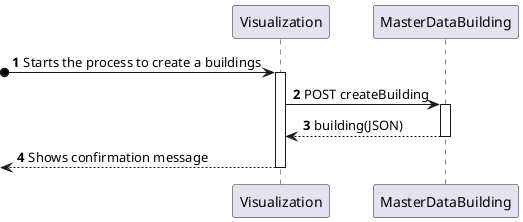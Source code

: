 @startuml

autonumber

participant Visualization
participant "MasterDataBuilding" as GI

?o-> Visualization: Starts the process to create a buildings 
activate Visualization

Visualization -> GI: POST createBuilding
activate GI
GI --> Visualization: building(JSON)
deactivate GI

<-- Visualization: Shows confirmation message
deactivate Visualization


@enduml
